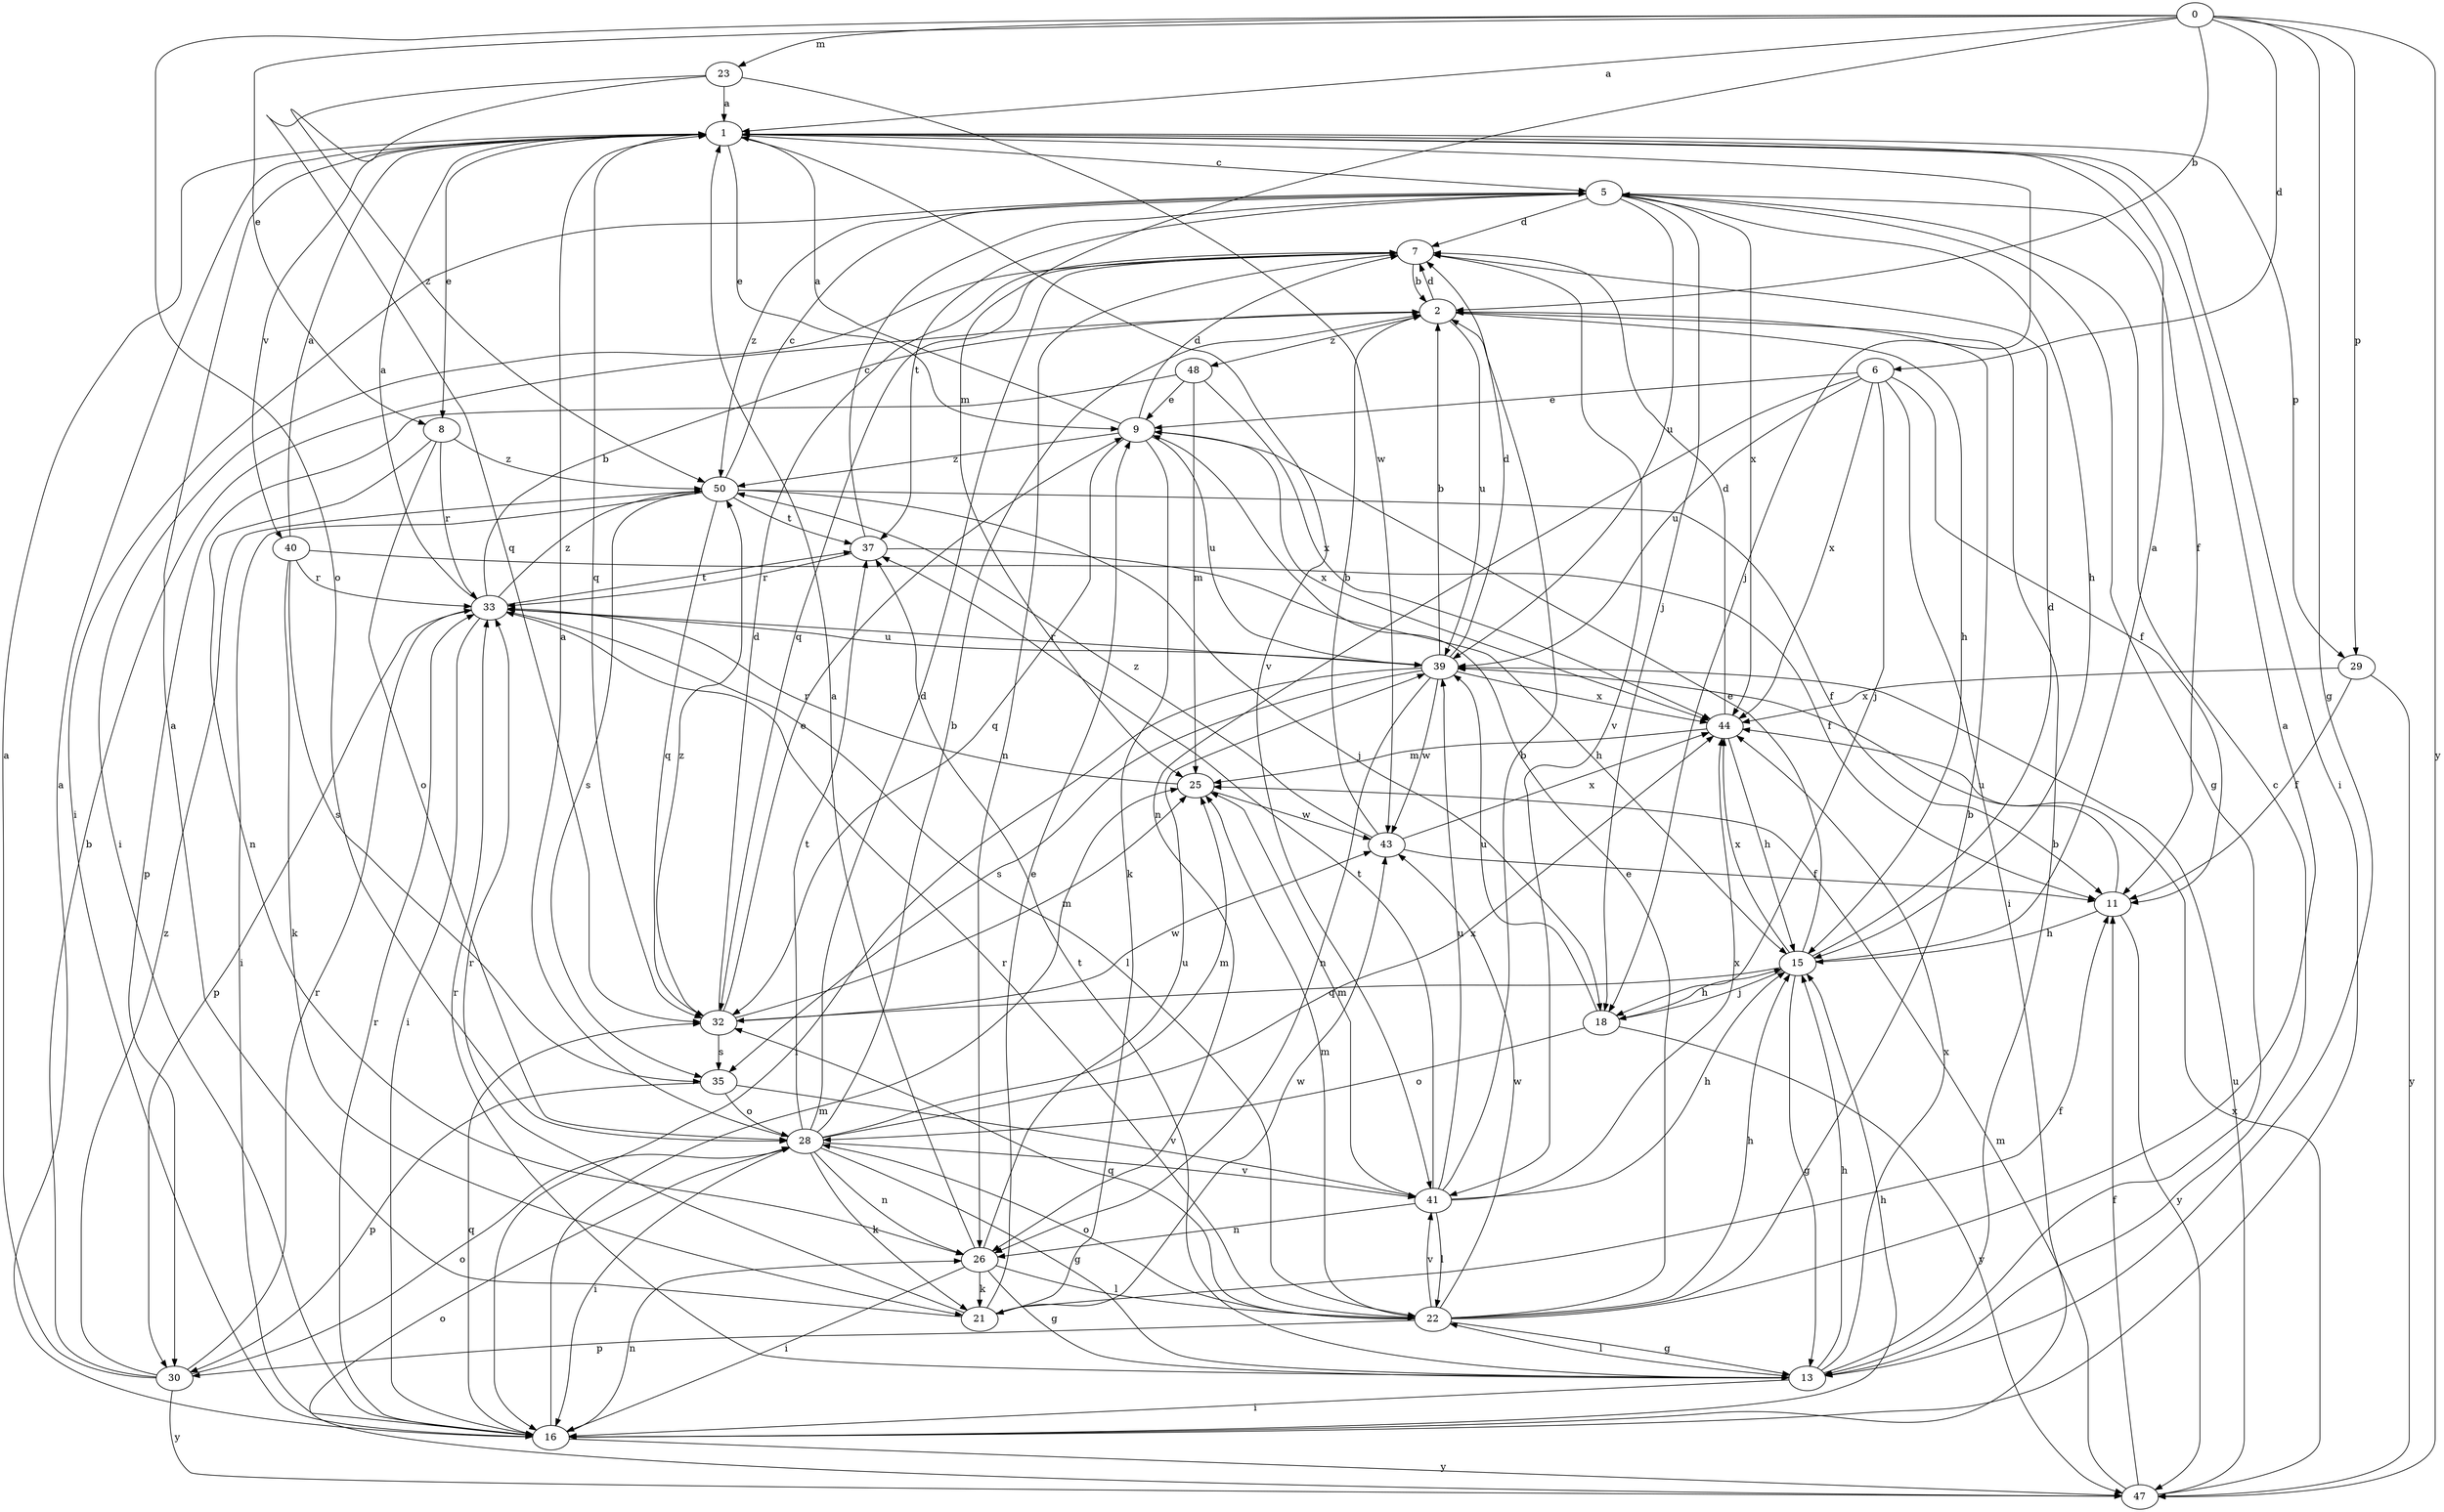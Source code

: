 strict digraph  {
0;
1;
2;
5;
6;
7;
8;
9;
11;
13;
15;
16;
18;
21;
22;
23;
25;
26;
28;
29;
30;
32;
33;
35;
37;
39;
40;
41;
43;
44;
47;
48;
50;
0 -> 1  [label=a];
0 -> 2  [label=b];
0 -> 6  [label=d];
0 -> 8  [label=e];
0 -> 13  [label=g];
0 -> 23  [label=m];
0 -> 25  [label=m];
0 -> 28  [label=o];
0 -> 29  [label=p];
0 -> 47  [label=y];
1 -> 5  [label=c];
1 -> 8  [label=e];
1 -> 9  [label=e];
1 -> 16  [label=i];
1 -> 18  [label=j];
1 -> 29  [label=p];
1 -> 32  [label=q];
1 -> 40  [label=v];
1 -> 41  [label=v];
2 -> 7  [label=d];
2 -> 15  [label=h];
2 -> 39  [label=u];
2 -> 48  [label=z];
5 -> 7  [label=d];
5 -> 11  [label=f];
5 -> 13  [label=g];
5 -> 15  [label=h];
5 -> 16  [label=i];
5 -> 18  [label=j];
5 -> 37  [label=t];
5 -> 39  [label=u];
5 -> 44  [label=x];
5 -> 50  [label=z];
6 -> 9  [label=e];
6 -> 11  [label=f];
6 -> 16  [label=i];
6 -> 18  [label=j];
6 -> 26  [label=n];
6 -> 39  [label=u];
6 -> 44  [label=x];
7 -> 2  [label=b];
7 -> 16  [label=i];
7 -> 26  [label=n];
7 -> 32  [label=q];
7 -> 41  [label=v];
8 -> 26  [label=n];
8 -> 28  [label=o];
8 -> 33  [label=r];
8 -> 50  [label=z];
9 -> 1  [label=a];
9 -> 7  [label=d];
9 -> 21  [label=k];
9 -> 32  [label=q];
9 -> 39  [label=u];
9 -> 44  [label=x];
9 -> 50  [label=z];
11 -> 15  [label=h];
11 -> 39  [label=u];
11 -> 47  [label=y];
13 -> 2  [label=b];
13 -> 5  [label=c];
13 -> 15  [label=h];
13 -> 16  [label=i];
13 -> 22  [label=l];
13 -> 33  [label=r];
13 -> 37  [label=t];
13 -> 44  [label=x];
15 -> 1  [label=a];
15 -> 7  [label=d];
15 -> 9  [label=e];
15 -> 13  [label=g];
15 -> 18  [label=j];
15 -> 32  [label=q];
15 -> 44  [label=x];
16 -> 1  [label=a];
16 -> 15  [label=h];
16 -> 25  [label=m];
16 -> 26  [label=n];
16 -> 32  [label=q];
16 -> 33  [label=r];
16 -> 47  [label=y];
18 -> 15  [label=h];
18 -> 28  [label=o];
18 -> 39  [label=u];
18 -> 47  [label=y];
21 -> 1  [label=a];
21 -> 9  [label=e];
21 -> 11  [label=f];
21 -> 33  [label=r];
21 -> 43  [label=w];
22 -> 1  [label=a];
22 -> 2  [label=b];
22 -> 9  [label=e];
22 -> 13  [label=g];
22 -> 15  [label=h];
22 -> 25  [label=m];
22 -> 28  [label=o];
22 -> 30  [label=p];
22 -> 32  [label=q];
22 -> 33  [label=r];
22 -> 41  [label=v];
22 -> 43  [label=w];
23 -> 1  [label=a];
23 -> 32  [label=q];
23 -> 43  [label=w];
23 -> 50  [label=z];
25 -> 33  [label=r];
25 -> 43  [label=w];
26 -> 1  [label=a];
26 -> 13  [label=g];
26 -> 16  [label=i];
26 -> 21  [label=k];
26 -> 22  [label=l];
26 -> 39  [label=u];
28 -> 1  [label=a];
28 -> 2  [label=b];
28 -> 7  [label=d];
28 -> 13  [label=g];
28 -> 16  [label=i];
28 -> 21  [label=k];
28 -> 25  [label=m];
28 -> 26  [label=n];
28 -> 37  [label=t];
28 -> 41  [label=v];
28 -> 44  [label=x];
29 -> 11  [label=f];
29 -> 44  [label=x];
29 -> 47  [label=y];
30 -> 1  [label=a];
30 -> 2  [label=b];
30 -> 28  [label=o];
30 -> 33  [label=r];
30 -> 47  [label=y];
30 -> 50  [label=z];
32 -> 7  [label=d];
32 -> 9  [label=e];
32 -> 25  [label=m];
32 -> 35  [label=s];
32 -> 43  [label=w];
32 -> 50  [label=z];
33 -> 1  [label=a];
33 -> 2  [label=b];
33 -> 16  [label=i];
33 -> 22  [label=l];
33 -> 30  [label=p];
33 -> 37  [label=t];
33 -> 39  [label=u];
33 -> 50  [label=z];
35 -> 28  [label=o];
35 -> 30  [label=p];
35 -> 41  [label=v];
37 -> 5  [label=c];
37 -> 15  [label=h];
37 -> 33  [label=r];
39 -> 2  [label=b];
39 -> 7  [label=d];
39 -> 16  [label=i];
39 -> 26  [label=n];
39 -> 33  [label=r];
39 -> 35  [label=s];
39 -> 43  [label=w];
39 -> 44  [label=x];
40 -> 1  [label=a];
40 -> 11  [label=f];
40 -> 21  [label=k];
40 -> 33  [label=r];
40 -> 35  [label=s];
41 -> 2  [label=b];
41 -> 15  [label=h];
41 -> 22  [label=l];
41 -> 25  [label=m];
41 -> 26  [label=n];
41 -> 37  [label=t];
41 -> 39  [label=u];
41 -> 44  [label=x];
43 -> 2  [label=b];
43 -> 11  [label=f];
43 -> 44  [label=x];
43 -> 50  [label=z];
44 -> 7  [label=d];
44 -> 15  [label=h];
44 -> 25  [label=m];
47 -> 11  [label=f];
47 -> 25  [label=m];
47 -> 28  [label=o];
47 -> 39  [label=u];
47 -> 44  [label=x];
48 -> 9  [label=e];
48 -> 25  [label=m];
48 -> 30  [label=p];
48 -> 44  [label=x];
50 -> 5  [label=c];
50 -> 11  [label=f];
50 -> 16  [label=i];
50 -> 18  [label=j];
50 -> 32  [label=q];
50 -> 35  [label=s];
50 -> 37  [label=t];
}
